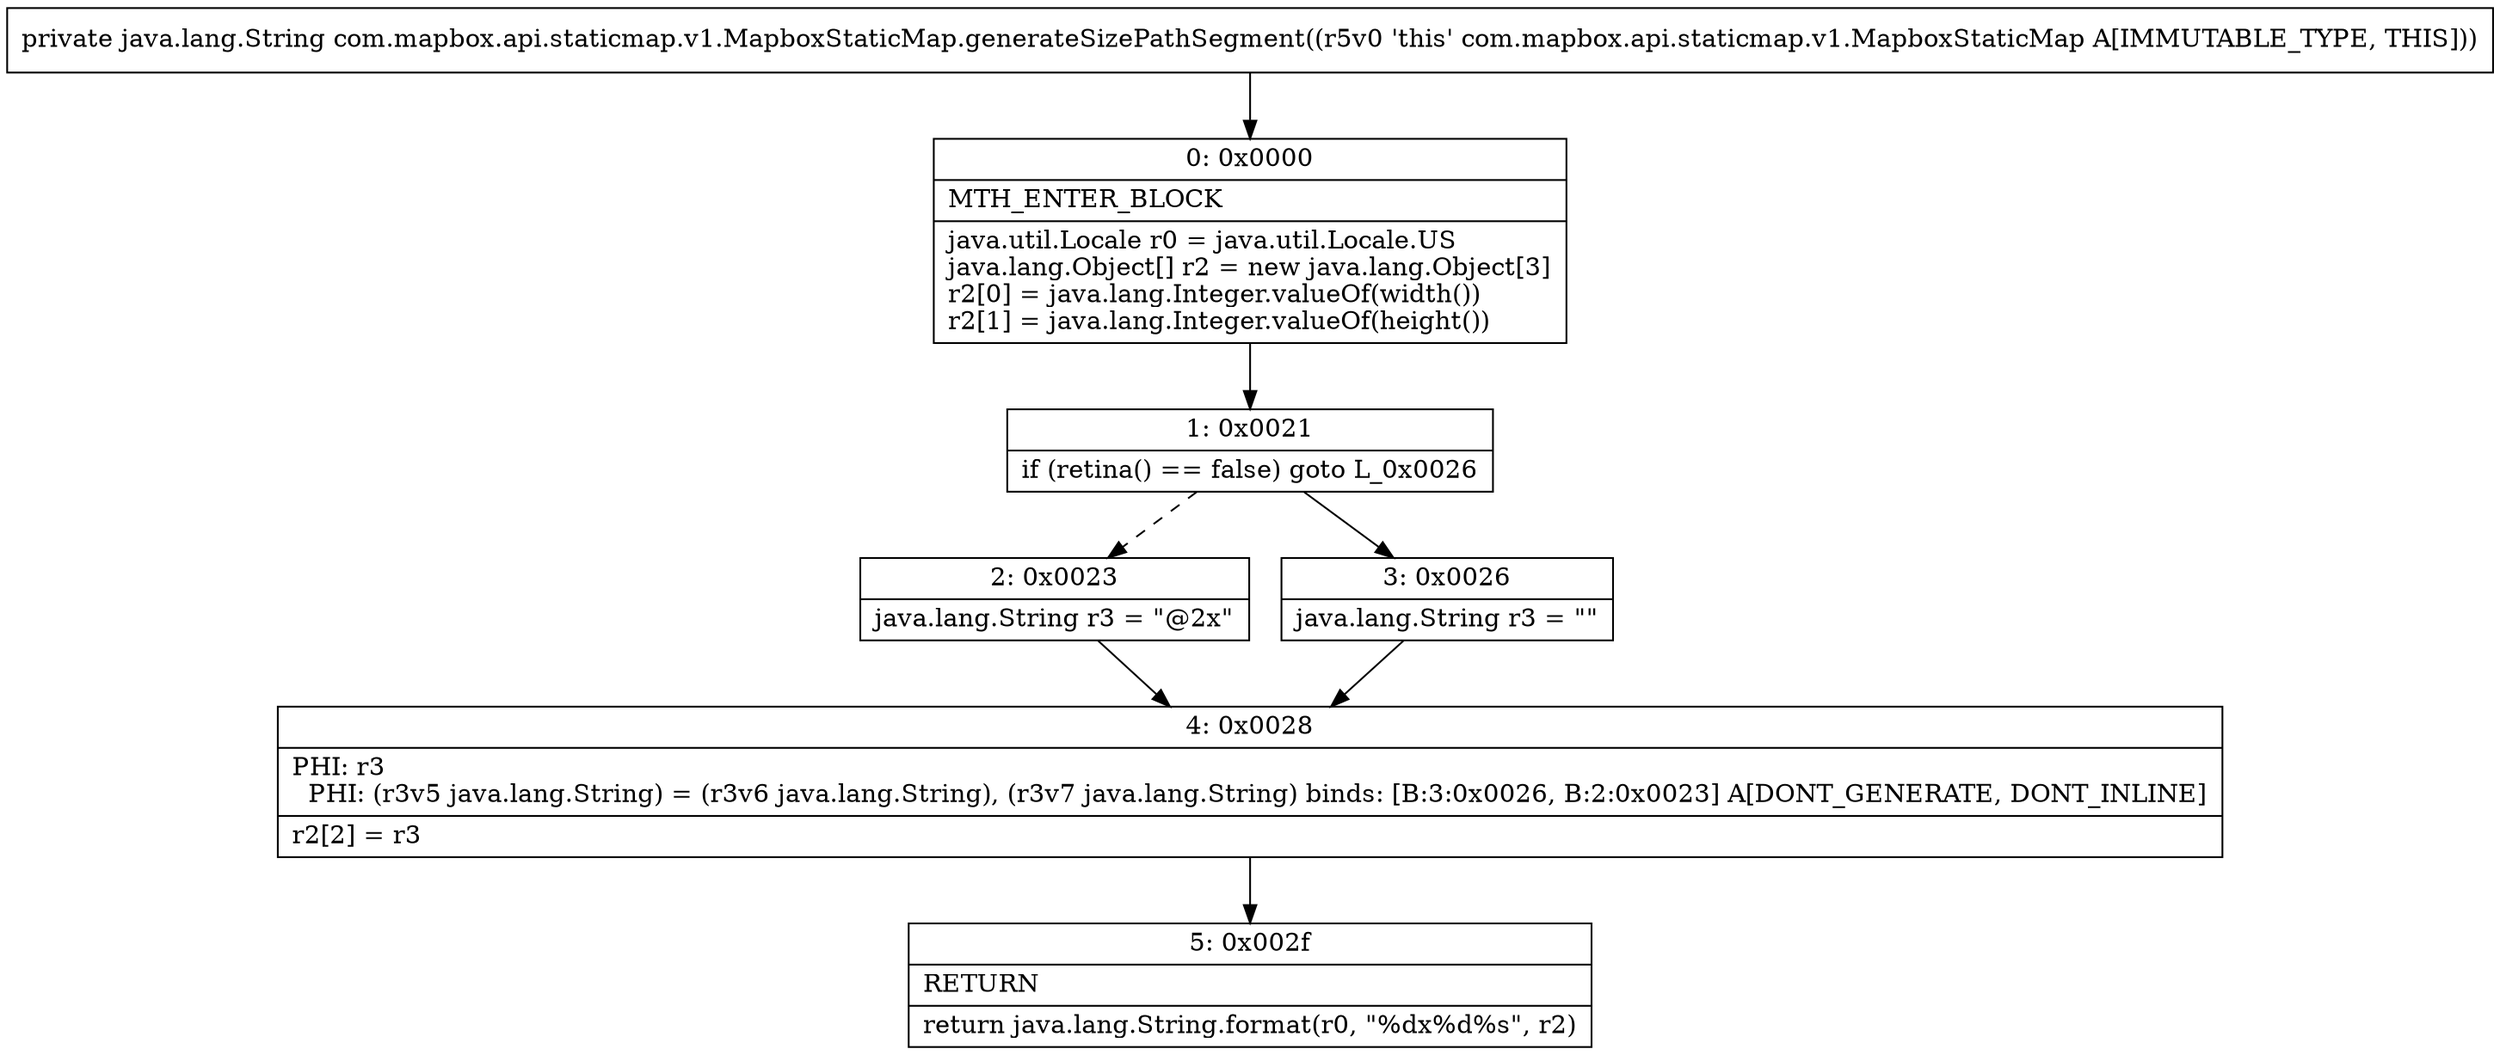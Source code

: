 digraph "CFG forcom.mapbox.api.staticmap.v1.MapboxStaticMap.generateSizePathSegment()Ljava\/lang\/String;" {
Node_0 [shape=record,label="{0\:\ 0x0000|MTH_ENTER_BLOCK\l|java.util.Locale r0 = java.util.Locale.US\ljava.lang.Object[] r2 = new java.lang.Object[3]\lr2[0] = java.lang.Integer.valueOf(width())\lr2[1] = java.lang.Integer.valueOf(height())\l}"];
Node_1 [shape=record,label="{1\:\ 0x0021|if (retina() == false) goto L_0x0026\l}"];
Node_2 [shape=record,label="{2\:\ 0x0023|java.lang.String r3 = \"@2x\"\l}"];
Node_3 [shape=record,label="{3\:\ 0x0026|java.lang.String r3 = \"\"\l}"];
Node_4 [shape=record,label="{4\:\ 0x0028|PHI: r3 \l  PHI: (r3v5 java.lang.String) = (r3v6 java.lang.String), (r3v7 java.lang.String) binds: [B:3:0x0026, B:2:0x0023] A[DONT_GENERATE, DONT_INLINE]\l|r2[2] = r3\l}"];
Node_5 [shape=record,label="{5\:\ 0x002f|RETURN\l|return java.lang.String.format(r0, \"%dx%d%s\", r2)\l}"];
MethodNode[shape=record,label="{private java.lang.String com.mapbox.api.staticmap.v1.MapboxStaticMap.generateSizePathSegment((r5v0 'this' com.mapbox.api.staticmap.v1.MapboxStaticMap A[IMMUTABLE_TYPE, THIS])) }"];
MethodNode -> Node_0;
Node_0 -> Node_1;
Node_1 -> Node_2[style=dashed];
Node_1 -> Node_3;
Node_2 -> Node_4;
Node_3 -> Node_4;
Node_4 -> Node_5;
}

